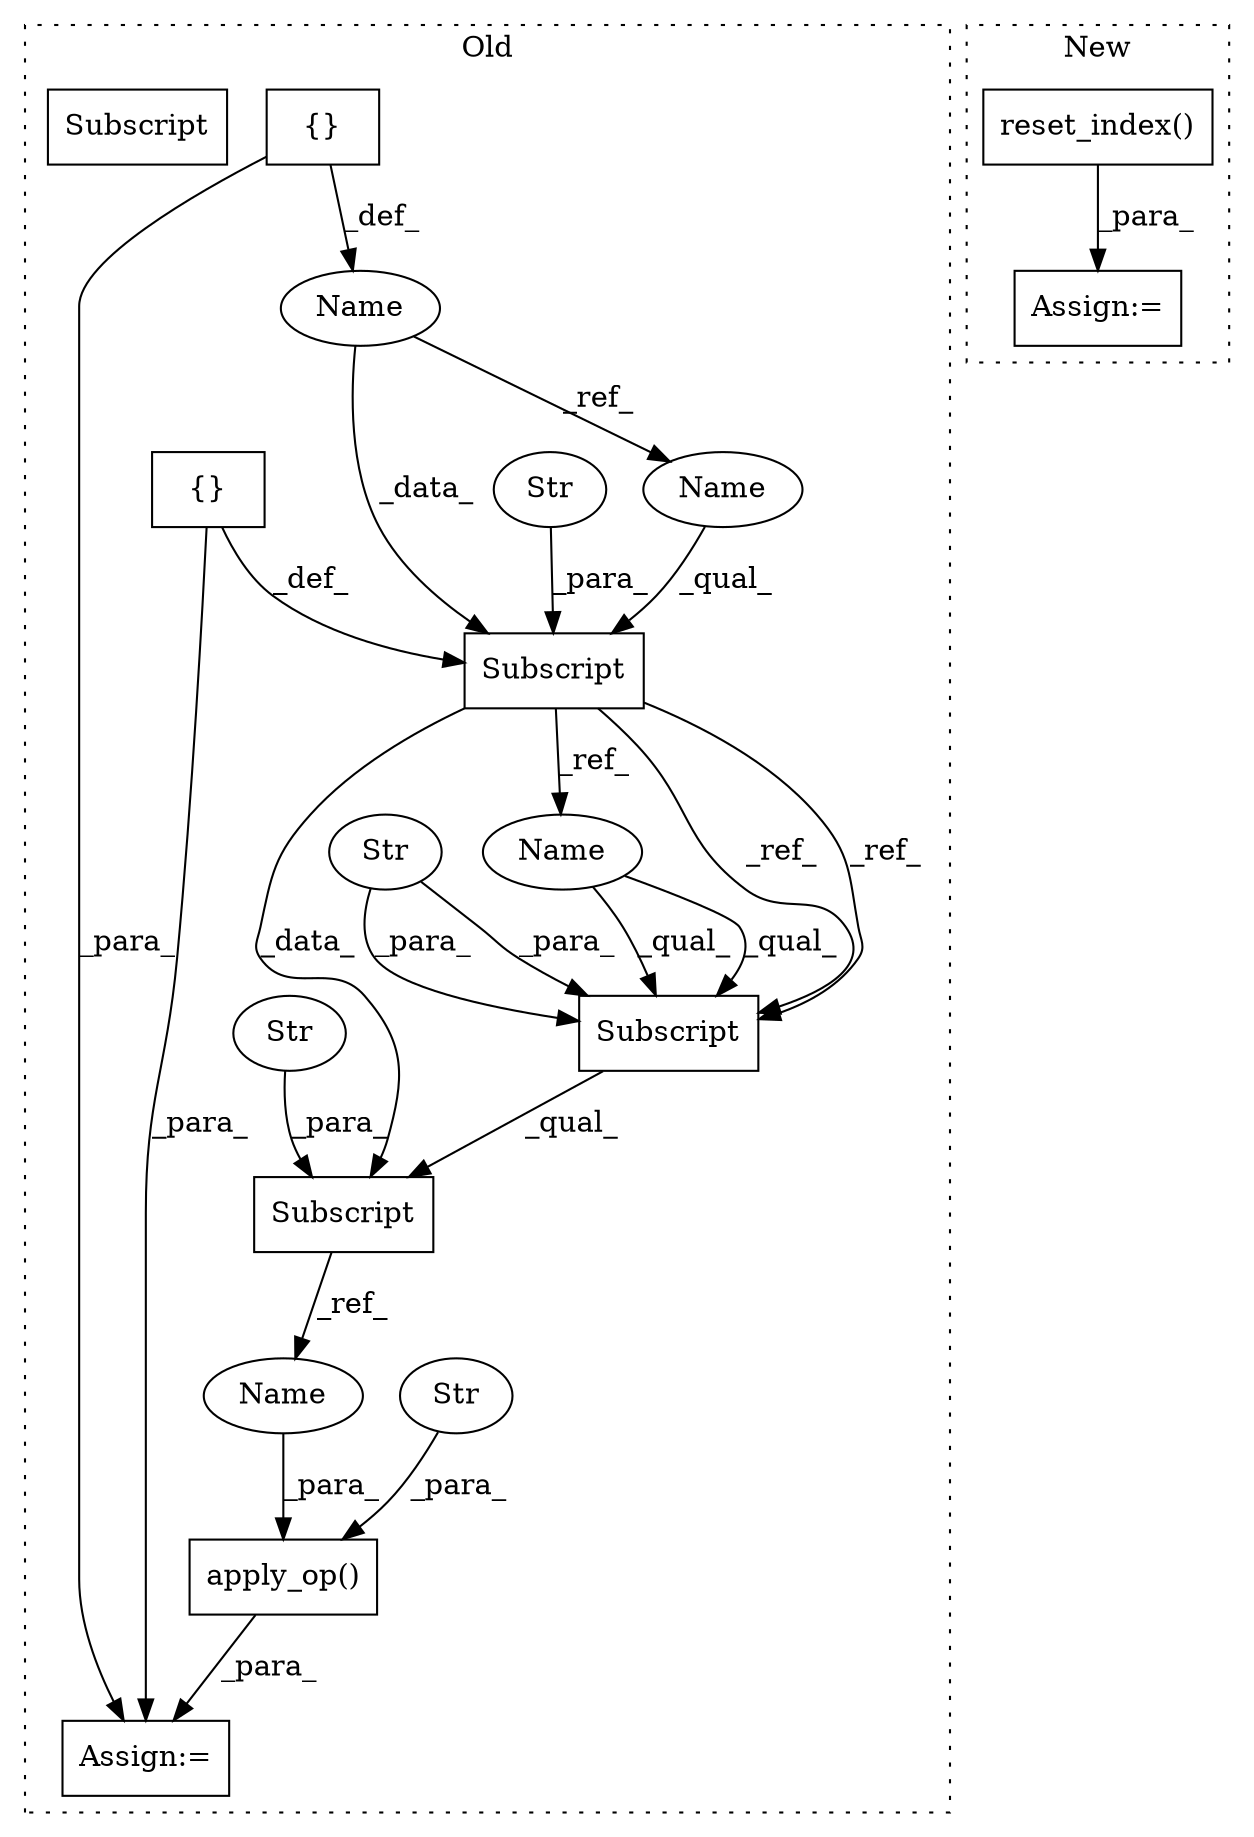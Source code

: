 digraph G {
subgraph cluster0 {
1 [label="apply_op()" a="75" s="15203,15244" l="12,1" shape="box"];
3 [label="Str" a="66" s="15232" l="12" shape="ellipse"];
4 [label="Subscript" a="63" s="14992,0" l="33,0" shape="box"];
5 [label="Str" a="66" s="15018" l="6" shape="ellipse"];
6 [label="Subscript" a="63" s="14957,0" l="25,0" shape="box"];
7 [label="Str" a="66" s="14969" l="12" shape="ellipse"];
8 [label="Name" a="87" s="14936" l="11" shape="ellipse"];
9 [label="{}" a="95" s="14950,14951" l="2,1" shape="box"];
10 [label="Subscript" a="63" s="14992,0" l="25,0" shape="box"];
11 [label="Str" a="66" s="15004" l="12" shape="ellipse"];
12 [label="{}" a="95" s="14985,14986" l="2,1" shape="box"];
13 [label="Assign:=" a="68" s="15187" l="3" shape="box"];
15 [label="Name" a="87" s="14957" l="11" shape="ellipse"];
16 [label="Name" a="87" s="15219" l="11" shape="ellipse"];
17 [label="Name" a="87" s="14992" l="11" shape="ellipse"];
18 [label="Subscript" a="63" s="14992,0" l="25,0" shape="box"];
label = "Old";
style="dotted";
}
subgraph cluster1 {
2 [label="reset_index()" a="75" s="8616" l="16" shape="box"];
14 [label="Assign:=" a="68" s="8745" l="3" shape="box"];
label = "New";
style="dotted";
}
1 -> 13 [label="_para_"];
2 -> 14 [label="_para_"];
3 -> 1 [label="_para_"];
4 -> 16 [label="_ref_"];
5 -> 4 [label="_para_"];
6 -> 17 [label="_ref_"];
6 -> 4 [label="_data_"];
6 -> 18 [label="_ref_"];
6 -> 18 [label="_ref_"];
7 -> 6 [label="_para_"];
8 -> 15 [label="_ref_"];
8 -> 6 [label="_data_"];
9 -> 13 [label="_para_"];
9 -> 8 [label="_def_"];
11 -> 18 [label="_para_"];
11 -> 18 [label="_para_"];
12 -> 6 [label="_def_"];
12 -> 13 [label="_para_"];
15 -> 6 [label="_qual_"];
16 -> 1 [label="_para_"];
17 -> 18 [label="_qual_"];
17 -> 18 [label="_qual_"];
18 -> 4 [label="_qual_"];
}